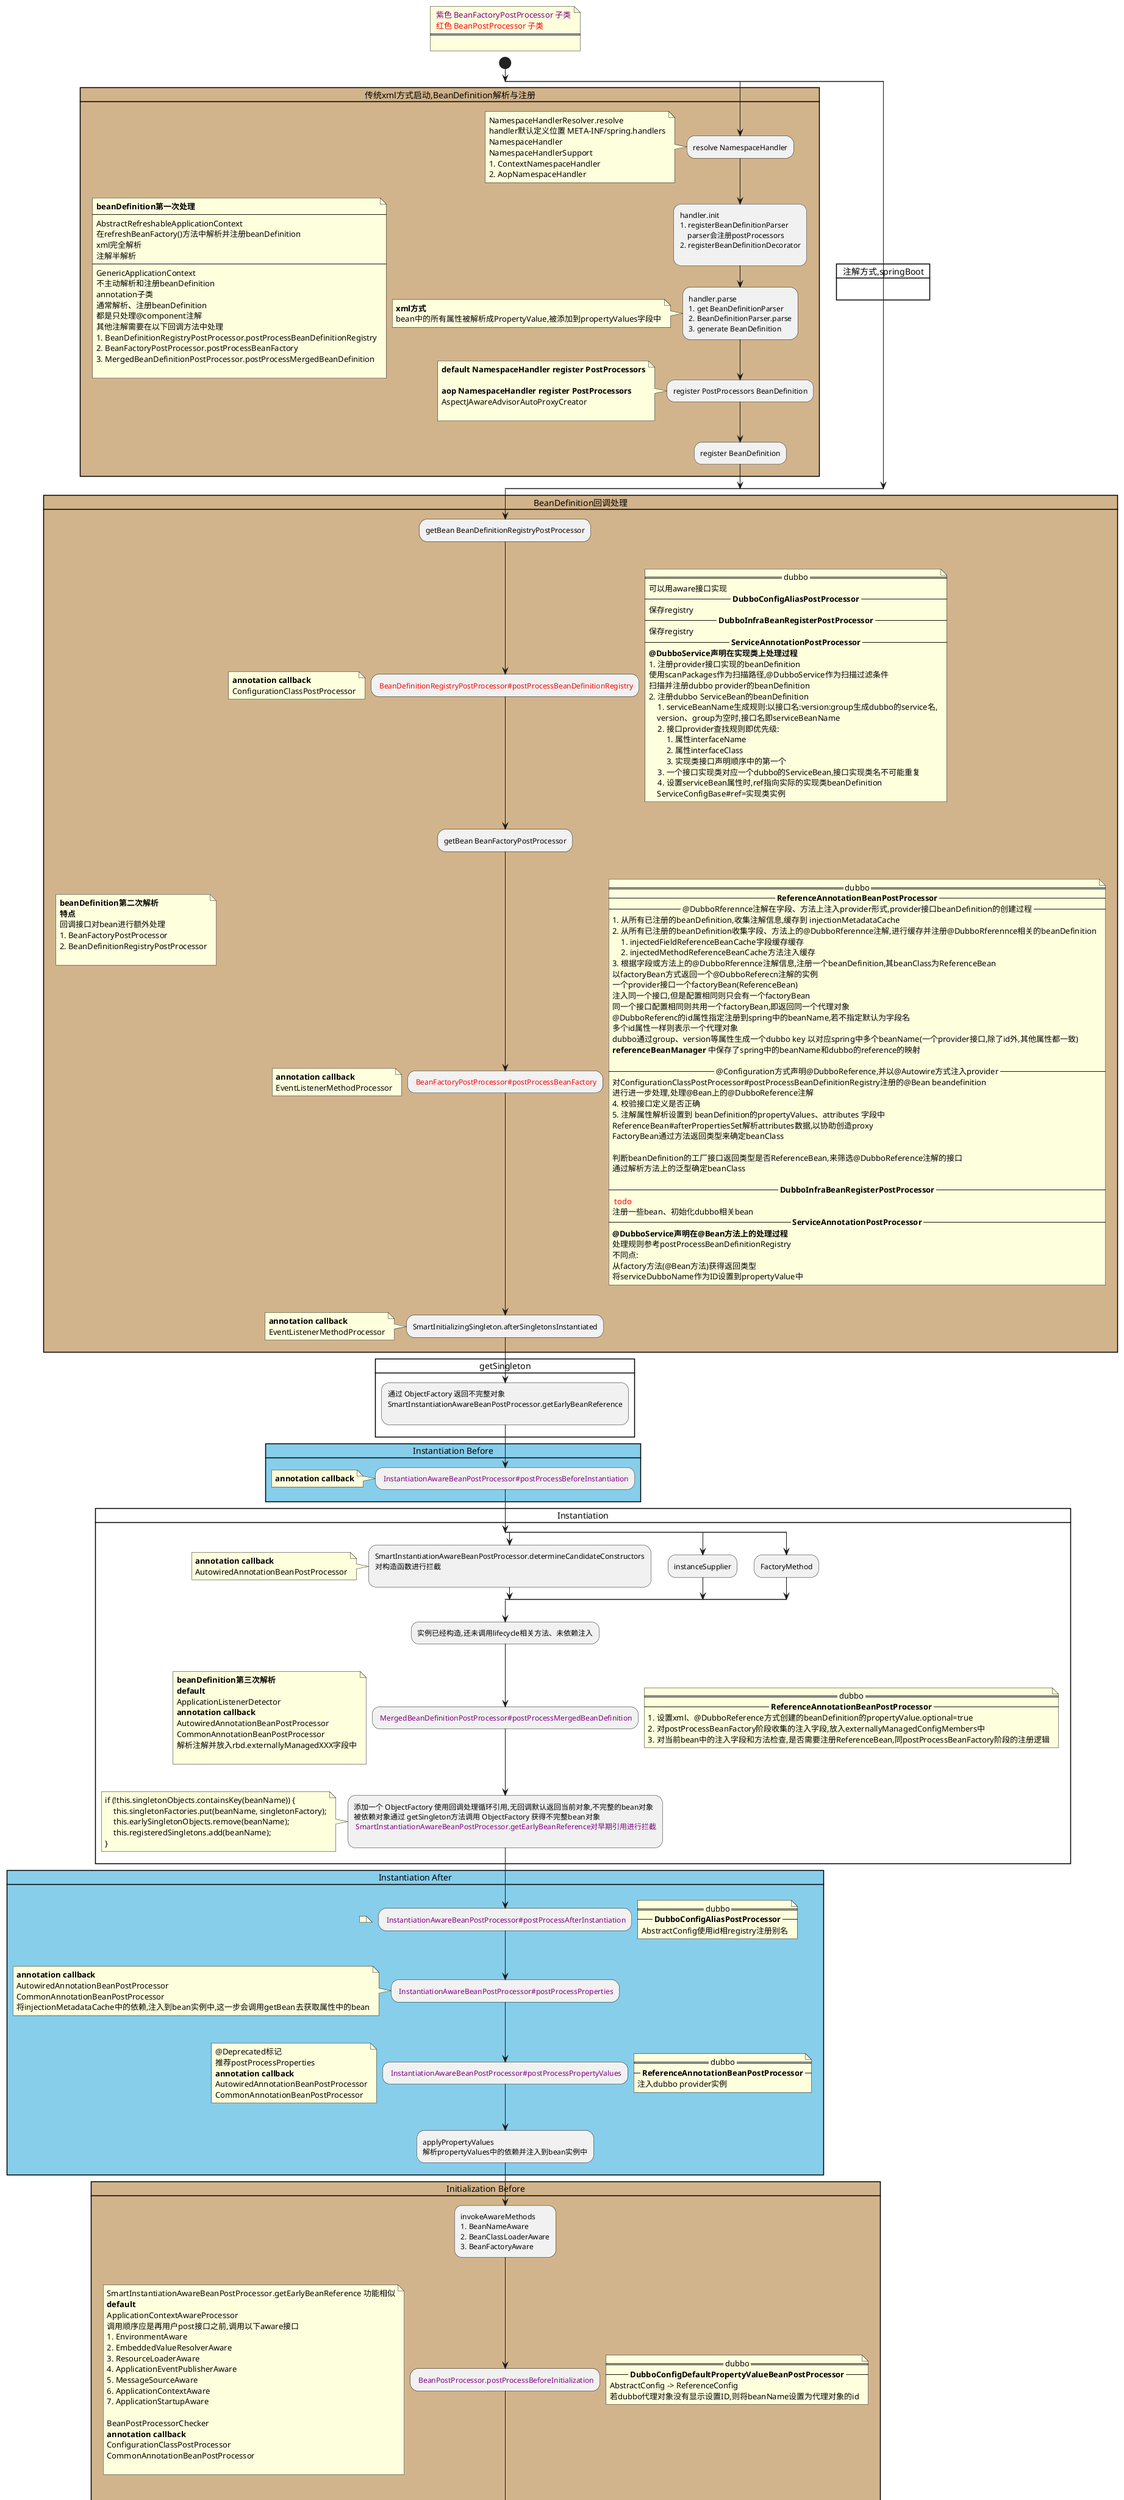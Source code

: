 @startuml
'https://plantuml.com/activity-diagram-beta

floating note
<color:Purple> 紫色 BeanFactoryPostProcessor 子类
<color:red> 红色 BeanPostProcessor 子类
====

end note
start


'BeanDefinition解析与注册
split
    card "传统xml方式启动,BeanDefinition解析与注册" #tan{
        note
        **beanDefinition第一次处理**
        ----
        AbstractRefreshableApplicationContext
        在refreshBeanFactory()方法中解析并注册beanDefinition
        xml完全解析
        注解半解析
        ----
        GenericApplicationContext
        不主动解析和注册beanDefinition
        annotation子类
        通常解析、注册beanDefinition
        都是只处理@component注解
        其他注解需要在以下回调方法中处理
        #BeanDefinitionRegistryPostProcessor.postProcessBeanDefinitionRegistry
        #BeanFactoryPostProcessor.postProcessBeanFactory
        #MergedBeanDefinitionPostProcessor.postProcessMergedBeanDefinition

        end note


        :resolve NamespaceHandler;
        note left
        NamespaceHandlerResolver.resolve
        handler默认定义位置 META-INF/spring.handlers
        NamespaceHandler
        NamespaceHandlerSupport
        #ContextNamespaceHandler
        #AopNamespaceHandler
        end note
        :handler.init
        #registerBeanDefinitionParser
            parser会注册postProcessors
        #registerBeanDefinitionDecorator
        ;
        :handler.parse
        #get BeanDefinitionParser
        #BeanDefinitionParser.parse
        #generate BeanDefinition;
        note
        **xml方式**
        bean中的所有属性被解析成PropertyValue,被添加到propertyValues字段中
        end note

        :register PostProcessors BeanDefinition;
        note
        **default NamespaceHandler register PostProcessors**

        **aop NamespaceHandler register PostProcessors**
        AspectJAwareAdvisorAutoProxyCreator

        end note

        :register BeanDefinition;
    }

split again
card 注解方式,springBoot {

}
end split

card "BeanDefinition回调处理" #tan{
    note
    **beanDefinition第二次解析**
    **特点**
    回调接口对bean进行额外处理
    #BeanFactoryPostProcessor
    #BeanDefinitionRegistryPostProcessor

    end note

    :getBean BeanDefinitionRegistryPostProcessor;
    :<color:red> BeanDefinitionRegistryPostProcessor#postProcessBeanDefinitionRegistry;
    note left
    **annotation callback**
    ConfigurationClassPostProcessor
    end note
    note right
    == dubbo ==
    可以用aware接口实现
    -- **DubboConfigAliasPostProcessor** --
    保存registry
    -- **DubboInfraBeanRegisterPostProcessor** --
    保存registry
    -- **ServiceAnnotationPostProcessor** --
    **@DubboService声明在实现类上处理过程**
    # 注册provider接口实现的beanDefinition
    使用scanPackages作为扫描路径,@DubboService作为扫描过滤条件
    扫描并注册dubbo provider的beanDefinition
    # 注册dubbo ServiceBean的beanDefinition
    ## serviceBeanName生成规则:以接口名:version:group生成dubbo的service名,
        version、group为空时,接口名即serviceBeanName
    ## 接口provider查找规则即优先级:
    ### 属性interfaceName
    ### 属性interfaceClass
    ### 实现类接口声明顺序中的第一个
    ## 一个接口实现类对应一个dubbo的ServiceBean,接口实现类名不可能重复
    ## 设置serviceBean属性时,ref指向实际的实现类beanDefinition
        ServiceConfigBase#ref=实现类实例
    end note

    :getBean BeanFactoryPostProcessor;

    :<color:red> BeanFactoryPostProcessor#postProcessBeanFactory;
    note left
    **annotation callback**
    EventListenerMethodProcessor
    end note
    note right
    == dubbo ==
    -- **ReferenceAnnotationBeanPostProcessor** --
    -- @DubboRferennce注解在字段、方法上注入provider形式,provider接口beanDefinition的创建过程 --
    # 从所有已注册的beanDefinition,收集注解信息,缓存到 injectionMetadataCache
    # 从所有已注册的beanDefinition收集字段、方法上的@DubboRferennce注解,进行缓存并注册@DubboRferennce相关的beanDefinition
    ## injectedFieldReferenceBeanCache字段缓存缓存
    ## injectedMethodReferenceBeanCache方法注入缓存
    # 根据字段或方法上的@DubboRferennce注解信息,注册一个beanDefinition,其beanClass为ReferenceBean
    以factoryBean方式返回一个@DubboReferecn注解的实例
    一个provider接口一个factoryBean(ReferenceBean)
    注入同一个接口,但是配置相同则只会有一个factoryBean
    同一个接口配置相同则共用一个factoryBean,即返回同一个代理对象
    @DubboReferenc的id属性指定注册到spring中的beanName,若不指定默认为字段名
    多个id属性一样则表示一个代理对象
    dubbo通过group、version等属性生成一个dubbo key 以对应spring中多个beanName(一个provider接口,除了id外,其他属性都一致)
    **referenceBeanManager** 中保存了spring中的beanName和dubbo的reference的映射

    -- @Configuration方式声明@DubboReference,并以@Autowire方式注入provider --
    对ConfigurationClassPostProcessor#postProcessBeanDefinitionRegistry注册的@Bean beandefinition
    进行进一步处理,处理@Bean上的@DubboReference注解
    # 校验接口定义是否正确
    # 注解属性解析设置到 beanDefinition的propertyValues、attributes 字段中
    ReferenceBean#afterPropertiesSet解析attributes数据,以协助创造proxy
    FactoryBean通过方法返回类型来确定beanClass

    判断beanDefinition的工厂接口返回类型是否ReferenceBean,来筛选@DubboReference注解的接口
    通过解析方法上的泛型确定beanClass

    -- **DubboInfraBeanRegisterPostProcessor** --
    <color:red> todo
    注册一些bean、初始化dubbo相关bean
    -- **ServiceAnnotationPostProcessor** --
    **@DubboService声明在@Bean方法上的处理过程**
    处理规则参考postProcessBeanDefinitionRegistry
    不同点:
    从factory方法(@Bean方法)获得返回类型
    将serviceDubboName作为ID设置到propertyValue中
    end note



    :SmartInitializingSingleton.afterSingletonsInstantiated;
    note
    **annotation callback**
    EventListenerMethodProcessor
    end note
}


card "getSingleton" {
    :通过 ObjectFactory 返回不完整对象
    SmartInstantiationAwareBeanPostProcessor.getEarlyBeanReference
    ;
}

card "Instantiation Before" #skyblue    {
    :<color:Purple> InstantiationAwareBeanPostProcessor#postProcessBeforeInstantiation;
    note
    **annotation callback**
    end note

}

card "Instantiation"{
    split
        :SmartInstantiationAwareBeanPostProcessor.determineCandidateConstructors
        对构造函数进行拦截
        ;
        note
        **annotation callback**
        AutowiredAnnotationBeanPostProcessor
        end note
    split again
        :instanceSupplier;
    split again
        :FactoryMethod;

    endsplit

    :实例已经构造,还未调用lifecycle相关方法、未依赖注入;

    :<color:Purple> MergedBeanDefinitionPostProcessor#postProcessMergedBeanDefinition;
    note left
    **beanDefinition第三次解析**
    **default**
    ApplicationListenerDetector
    **annotation callback**
    AutowiredAnnotationBeanPostProcessor
    CommonAnnotationBeanPostProcessor
    解析注解并放入rbd.externallyManagedXXX字段中

    end note
    note right
    == dubbo ==
    -- **ReferenceAnnotationBeanPostProcessor** --
    # 设置xml、@DubboReference方式创建的beanDefinition的propertyValue.optional=true
    # 对postProcessBeanFactory阶段收集的注入字段,放入externallyManagedConfigMembers中
    # 对当前bean中的注入字段和方法检查,是否需要注册ReferenceBean,同postProcessBeanFactory阶段的注册逻辑
    end note

    :添加一个 ObjectFactory 使用回调处理循环引用,无回调默认返回当前对象,不完整的bean对象
    被依赖对象通过 getSingleton方法调用 ObjectFactory 获得不完整bean对象
    <color:Purple> SmartInstantiationAwareBeanPostProcessor.getEarlyBeanReference对早期引用进行拦截
    ;
    note
    if (!this.singletonObjects.containsKey(beanName)) {
        this.singletonFactories.put(beanName, singletonFactory);
        this.earlySingletonObjects.remove(beanName);
        this.registeredSingletons.add(beanName);
    }
    end note
}

card "Instantiation After" #skyblue {
    :<color:Purple> InstantiationAwareBeanPostProcessor#postProcessAfterInstantiation;
    note left
    end note
    note right
    == dubbo ==
    -- **DubboConfigAliasPostProcessor** --
    AbstractConfig使用id相registry注册别名
    end note

    :<color:Purple> InstantiationAwareBeanPostProcessor#postProcessProperties;
    note
    **annotation callback**
    AutowiredAnnotationBeanPostProcessor
    CommonAnnotationBeanPostProcessor
    将injectionMetadataCache中的依赖,注入到bean实例中,这一步会调用getBean去获取属性中的bean
    end note

    :<color:Purple> InstantiationAwareBeanPostProcessor#postProcessPropertyValues;
    note left
    @Deprecated标记
    推荐postProcessProperties
    **annotation callback**
    AutowiredAnnotationBeanPostProcessor
    CommonAnnotationBeanPostProcessor
    end note
    note right
    == dubbo ==
    -- **ReferenceAnnotationBeanPostProcessor** --
    注入dubbo provider实例
    end note


    :applyPropertyValues
    解析propertyValues中的依赖并注入到bean实例中;
}


card "Initialization Before" #tan {
    :invokeAwareMethods
    #BeanNameAware
    #BeanClassLoaderAware
    #BeanFactoryAware;
    :<color:Purple> BeanPostProcessor.postProcessBeforeInitialization;
    note left
        SmartInstantiationAwareBeanPostProcessor.getEarlyBeanReference 功能相似
        **default**
        ApplicationContextAwareProcessor
        调用顺序应是再用户post接口之前,调用以下aware接口
        # EnvironmentAware
        # EmbeddedValueResolverAware
        # ResourceLoaderAware
        # ApplicationEventPublisherAware
        # MessageSourceAware
        # ApplicationContextAware
        # ApplicationStartupAware

        BeanPostProcessorChecker
        **annotation callback**
        ConfigurationClassPostProcessor
        CommonAnnotationBeanPostProcessor

    end note
    note right
    == dubbo ==
    -- **DubboConfigDefaultPropertyValueBeanPostProcessor** --
    AbstractConfig -> ReferenceConfig
    若dubbo代理对象没有显示设置ID,则将beanName设置为代理对象的id
    end note

    :applyPropertyValues;
    note
    xml方式：解析 beanDefinition时 全部处理完毕
    annotation方式：在Instantiation After阶段解析类内部的注解，并添加到tPropertyValues中
    beanDefinition.getPropertyValues()进行依赖注入
    end note

}

card "Initialization" {
    :InitializingBean.afterPropertiesSet;
    note left

    end note

    note right
    == dubbo ==
    -- **DubboConfigBeanInitializer** --
    -- **ServiceAnnotationPostProcessor** --
    解析scanPackage中的placeHolders

    end note

    :invokeCustomInitMethod(beanName, bean, mbd);

}

card "Initialization After" #tan {
    :<color:Purple> BeanPostProcessor.postProcessAfterInitialization;
    note
        SmartInstantiationAwareBeanPostProcessor.getEarlyBeanReference 功能相似
        **default**
        ApplicationListenerDetector
    end note
}
card "Use Before"{
split
    :registerDisposableBean;
split again
    :scope.registerDestructionCallback;
endsplit

}
:use;

card "destroy Before" #skyblue {
    :DestructionAwareBeanPostProcessor.postProcessBeforeDestruction;
    note
    **default**
    ApplicationListenerDetector
    **annotation callback**
    CommonAnnotationBeanPostProcessor
    end note
}
:"destroy";
stop

@enduml
